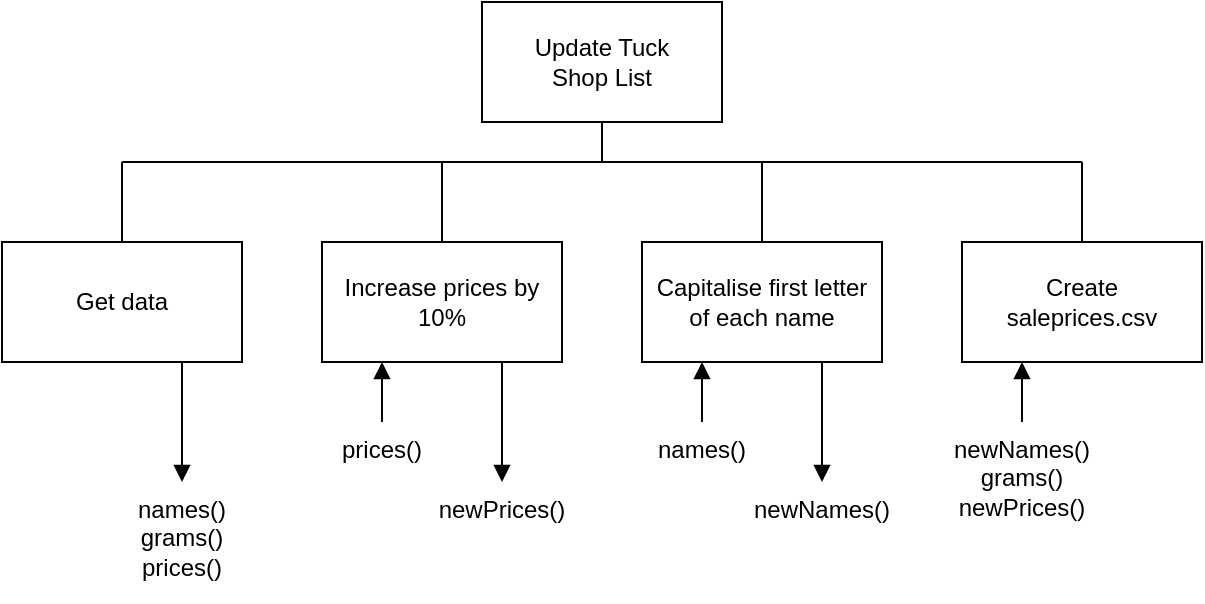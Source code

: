 <mxfile version="28.0.6">
  <diagram id="E8Dl9m7bsaFHxtFtsHeO" name="sd">
    <mxGraphModel dx="874" dy="682" grid="1" gridSize="10" guides="1" tooltips="1" connect="1" arrows="1" fold="1" page="1" pageScale="1" pageWidth="1169" pageHeight="827" math="0" shadow="0">
      <root>
        <mxCell id="0" />
        <mxCell id="1" parent="0" />
        <mxCell id="Hof_9PeQprrLzQwUkCZU-11" style="edgeStyle=orthogonalEdgeStyle;shape=connector;rounded=0;orthogonalLoop=1;jettySize=auto;html=1;exitX=0.5;exitY=1;exitDx=0;exitDy=0;strokeColor=default;align=center;verticalAlign=middle;fontFamily=Helvetica;fontSize=11;fontColor=default;labelBackgroundColor=default;endArrow=none;endFill=0;" parent="1" source="KL4S8WIwbTE8AwIzojDe-1" edge="1">
          <mxGeometry relative="1" as="geometry">
            <mxPoint x="460" y="160" as="targetPoint" />
          </mxGeometry>
        </mxCell>
        <mxCell id="KL4S8WIwbTE8AwIzojDe-1" value="Update Tuck Shop&lt;span style=&quot;background-color: transparent; color: light-dark(rgb(0, 0, 0), rgb(255, 255, 255));&quot;&gt;&amp;nbsp;List&lt;/span&gt;" style="rounded=0;whiteSpace=wrap;html=1;" parent="1" vertex="1">
          <mxGeometry x="400" y="80" width="120" height="60" as="geometry" />
        </mxCell>
        <mxCell id="KL4S8WIwbTE8AwIzojDe-12" style="edgeStyle=orthogonalEdgeStyle;rounded=0;orthogonalLoop=1;jettySize=auto;html=1;exitX=0.25;exitY=1;exitDx=0;exitDy=0;endArrow=none;endFill=0;startArrow=block;startFill=1;" parent="1" source="KL4S8WIwbTE8AwIzojDe-2" edge="1">
          <mxGeometry relative="1" as="geometry">
            <mxPoint x="350" y="290" as="targetPoint" />
          </mxGeometry>
        </mxCell>
        <mxCell id="KL4S8WIwbTE8AwIzojDe-13" style="edgeStyle=orthogonalEdgeStyle;rounded=0;orthogonalLoop=1;jettySize=auto;html=1;exitX=0.75;exitY=1;exitDx=0;exitDy=0;endArrow=block;endFill=1;" parent="1" source="KL4S8WIwbTE8AwIzojDe-2" edge="1">
          <mxGeometry relative="1" as="geometry">
            <mxPoint x="410" y="320" as="targetPoint" />
          </mxGeometry>
        </mxCell>
        <mxCell id="f-IIwtB49UXRSRmMnoX9-1" style="edgeStyle=orthogonalEdgeStyle;rounded=0;orthogonalLoop=1;jettySize=auto;html=1;exitX=0.5;exitY=0;exitDx=0;exitDy=0;endArrow=none;endFill=0;" edge="1" parent="1" source="KL4S8WIwbTE8AwIzojDe-2">
          <mxGeometry relative="1" as="geometry">
            <mxPoint x="380" y="160" as="targetPoint" />
          </mxGeometry>
        </mxCell>
        <mxCell id="KL4S8WIwbTE8AwIzojDe-2" value="Increase prices by 10%" style="rounded=0;whiteSpace=wrap;html=1;" parent="1" vertex="1">
          <mxGeometry x="320" y="200" width="120" height="60" as="geometry" />
        </mxCell>
        <mxCell id="KL4S8WIwbTE8AwIzojDe-9" style="edgeStyle=orthogonalEdgeStyle;rounded=0;orthogonalLoop=1;jettySize=auto;html=1;exitX=0.75;exitY=1;exitDx=0;exitDy=0;endArrow=block;endFill=1;" parent="1" source="KL4S8WIwbTE8AwIzojDe-3" edge="1">
          <mxGeometry relative="1" as="geometry">
            <mxPoint x="250" y="320" as="targetPoint" />
          </mxGeometry>
        </mxCell>
        <mxCell id="Hof_9PeQprrLzQwUkCZU-8" style="edgeStyle=orthogonalEdgeStyle;rounded=0;orthogonalLoop=1;jettySize=auto;html=1;exitX=0.5;exitY=0;exitDx=0;exitDy=0;endArrow=none;endFill=0;" parent="1" source="KL4S8WIwbTE8AwIzojDe-3" edge="1">
          <mxGeometry relative="1" as="geometry">
            <mxPoint x="220" y="160" as="targetPoint" />
          </mxGeometry>
        </mxCell>
        <mxCell id="KL4S8WIwbTE8AwIzojDe-3" value="Get data" style="rounded=0;whiteSpace=wrap;html=1;" parent="1" vertex="1">
          <mxGeometry x="160" y="200" width="120" height="60" as="geometry" />
        </mxCell>
        <mxCell id="KL4S8WIwbTE8AwIzojDe-8" style="edgeStyle=orthogonalEdgeStyle;rounded=0;orthogonalLoop=1;jettySize=auto;html=1;exitX=0.5;exitY=0;exitDx=0;exitDy=0;endArrow=none;endFill=0;" parent="1" source="KL4S8WIwbTE8AwIzojDe-4" edge="1">
          <mxGeometry relative="1" as="geometry">
            <mxPoint x="700" y="160" as="targetPoint" />
          </mxGeometry>
        </mxCell>
        <mxCell id="KL4S8WIwbTE8AwIzojDe-16" style="edgeStyle=orthogonalEdgeStyle;rounded=0;orthogonalLoop=1;jettySize=auto;html=1;exitX=0.25;exitY=1;exitDx=0;exitDy=0;startArrow=block;startFill=1;endArrow=none;endFill=0;" parent="1" source="KL4S8WIwbTE8AwIzojDe-4" edge="1">
          <mxGeometry relative="1" as="geometry">
            <mxPoint x="670" y="290" as="targetPoint" />
          </mxGeometry>
        </mxCell>
        <mxCell id="KL4S8WIwbTE8AwIzojDe-4" value="&lt;div&gt;Create&lt;/div&gt;&lt;div&gt;saleprices.csv&lt;/div&gt;" style="rounded=0;whiteSpace=wrap;html=1;" parent="1" vertex="1">
          <mxGeometry x="640" y="200" width="120" height="60" as="geometry" />
        </mxCell>
        <mxCell id="KL4S8WIwbTE8AwIzojDe-5" value="" style="endArrow=none;html=1;rounded=0;" parent="1" edge="1">
          <mxGeometry width="50" height="50" relative="1" as="geometry">
            <mxPoint x="220" y="160" as="sourcePoint" />
            <mxPoint x="700" y="160" as="targetPoint" />
          </mxGeometry>
        </mxCell>
        <mxCell id="KL4S8WIwbTE8AwIzojDe-10" value="names()&lt;br&gt;grams()&lt;br&gt;&lt;div&gt;prices()&lt;/div&gt;" style="text;html=1;strokeColor=none;fillColor=none;align=center;verticalAlign=top;whiteSpace=wrap;rounded=0;" parent="1" vertex="1">
          <mxGeometry x="220" y="320" width="60" height="60" as="geometry" />
        </mxCell>
        <mxCell id="KL4S8WIwbTE8AwIzojDe-11" value="prices()" style="text;html=1;strokeColor=none;fillColor=none;align=center;verticalAlign=top;whiteSpace=wrap;rounded=0;" parent="1" vertex="1">
          <mxGeometry x="320" y="290" width="60" height="30" as="geometry" />
        </mxCell>
        <mxCell id="KL4S8WIwbTE8AwIzojDe-14" value="newPrices()" style="text;html=1;strokeColor=none;fillColor=none;align=center;verticalAlign=top;whiteSpace=wrap;rounded=0;" parent="1" vertex="1">
          <mxGeometry x="370" y="320" width="80" height="30" as="geometry" />
        </mxCell>
        <mxCell id="KL4S8WIwbTE8AwIzojDe-17" value="newNames()&lt;br&gt;grams()&lt;br&gt;&lt;div&gt;newPrices()&lt;/div&gt;" style="text;html=1;strokeColor=none;fillColor=none;align=center;verticalAlign=top;whiteSpace=wrap;rounded=0;" parent="1" vertex="1">
          <mxGeometry x="630" y="290" width="80" height="60" as="geometry" />
        </mxCell>
        <mxCell id="Hof_9PeQprrLzQwUkCZU-1" style="edgeStyle=orthogonalEdgeStyle;rounded=0;orthogonalLoop=1;jettySize=auto;html=1;exitX=0.25;exitY=1;exitDx=0;exitDy=0;endArrow=none;endFill=0;startArrow=block;startFill=1;" parent="1" source="Hof_9PeQprrLzQwUkCZU-3" edge="1">
          <mxGeometry relative="1" as="geometry">
            <mxPoint x="510" y="290" as="targetPoint" />
          </mxGeometry>
        </mxCell>
        <mxCell id="Hof_9PeQprrLzQwUkCZU-2" style="edgeStyle=orthogonalEdgeStyle;rounded=0;orthogonalLoop=1;jettySize=auto;html=1;exitX=0.75;exitY=1;exitDx=0;exitDy=0;endArrow=block;endFill=1;" parent="1" source="Hof_9PeQprrLzQwUkCZU-3" edge="1">
          <mxGeometry relative="1" as="geometry">
            <mxPoint x="570" y="320" as="targetPoint" />
          </mxGeometry>
        </mxCell>
        <mxCell id="f-IIwtB49UXRSRmMnoX9-2" style="edgeStyle=orthogonalEdgeStyle;shape=connector;rounded=0;orthogonalLoop=1;jettySize=auto;html=1;exitX=0.5;exitY=0;exitDx=0;exitDy=0;strokeColor=default;align=center;verticalAlign=middle;fontFamily=Helvetica;fontSize=11;fontColor=default;labelBackgroundColor=default;endArrow=none;endFill=0;" edge="1" parent="1" source="Hof_9PeQprrLzQwUkCZU-3">
          <mxGeometry relative="1" as="geometry">
            <mxPoint x="540" y="160" as="targetPoint" />
          </mxGeometry>
        </mxCell>
        <mxCell id="Hof_9PeQprrLzQwUkCZU-3" value="Capitalise first letter&lt;div&gt;of&amp;nbsp;&lt;span style=&quot;background-color: initial;&quot;&gt;each name&lt;/span&gt;&lt;/div&gt;" style="rounded=0;whiteSpace=wrap;html=1;" parent="1" vertex="1">
          <mxGeometry x="480" y="200" width="120" height="60" as="geometry" />
        </mxCell>
        <mxCell id="Hof_9PeQprrLzQwUkCZU-4" value="names()" style="text;html=1;strokeColor=none;fillColor=none;align=center;verticalAlign=top;whiteSpace=wrap;rounded=0;" parent="1" vertex="1">
          <mxGeometry x="480" y="290" width="60" height="30" as="geometry" />
        </mxCell>
        <mxCell id="Hof_9PeQprrLzQwUkCZU-5" value="newNames()" style="text;html=1;strokeColor=none;fillColor=none;align=center;verticalAlign=top;whiteSpace=wrap;rounded=0;" parent="1" vertex="1">
          <mxGeometry x="530" y="320" width="80" height="30" as="geometry" />
        </mxCell>
      </root>
    </mxGraphModel>
  </diagram>
</mxfile>
